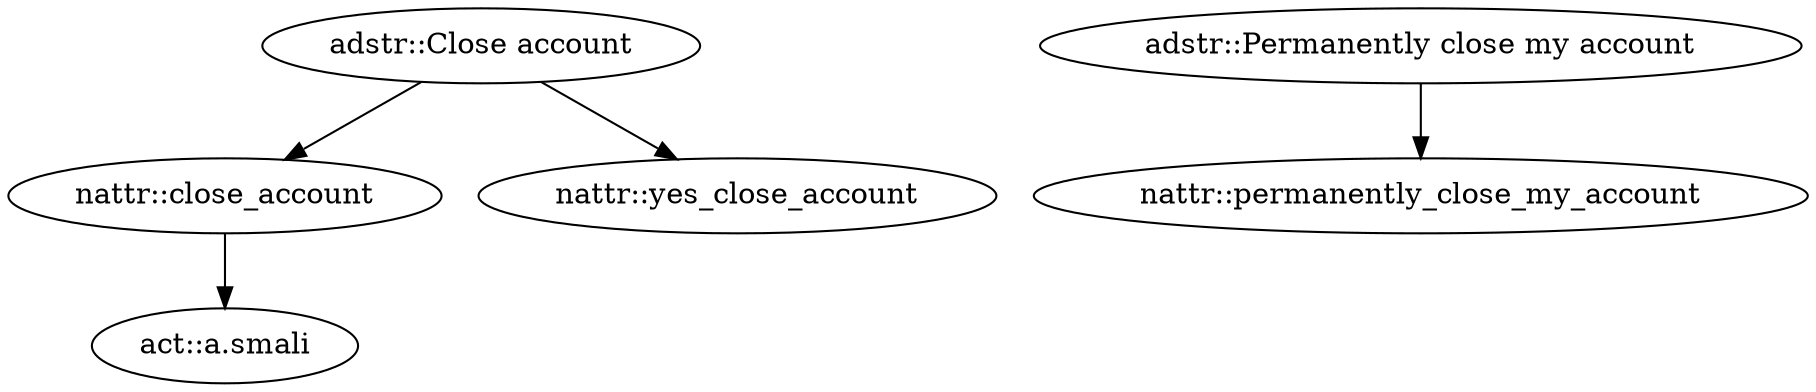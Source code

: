 digraph G {
"adstr::Close account" -> "nattr::close_account"
"adstr::Close account" -> "nattr::yes_close_account"
"adstr::Permanently close my account" -> "nattr::permanently_close_my_account"
"nattr::close_account" -> "act::a.smali"
}

